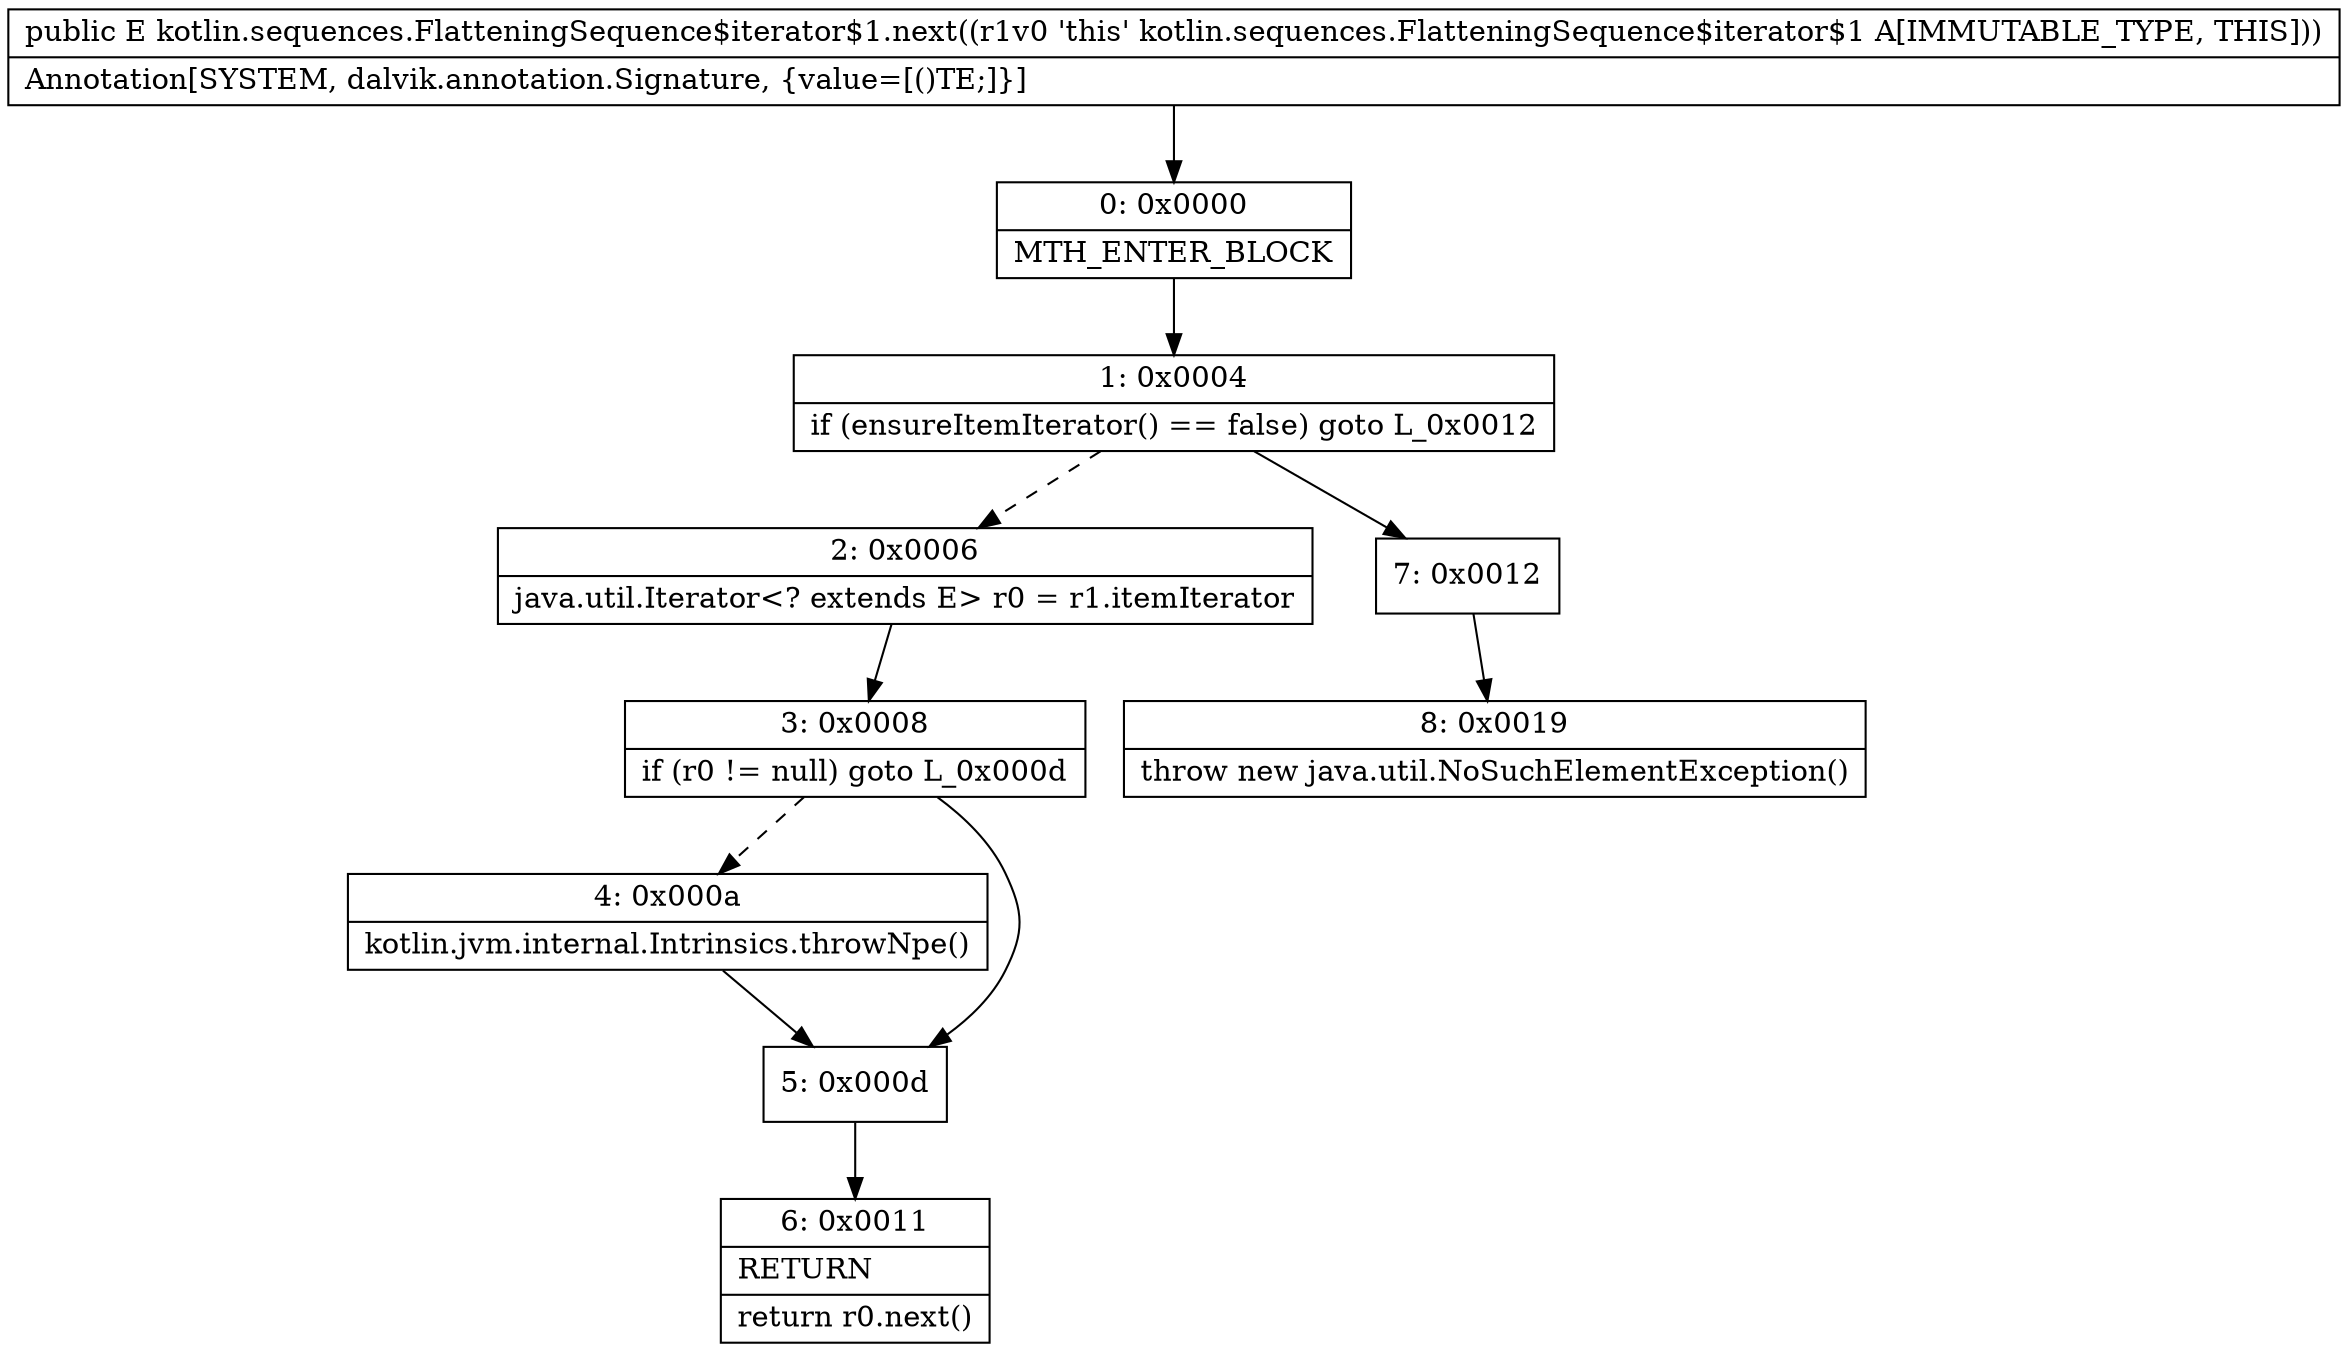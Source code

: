 digraph "CFG forkotlin.sequences.FlatteningSequence$iterator$1.next()Ljava\/lang\/Object;" {
Node_0 [shape=record,label="{0\:\ 0x0000|MTH_ENTER_BLOCK\l}"];
Node_1 [shape=record,label="{1\:\ 0x0004|if (ensureItemIterator() == false) goto L_0x0012\l}"];
Node_2 [shape=record,label="{2\:\ 0x0006|java.util.Iterator\<? extends E\> r0 = r1.itemIterator\l}"];
Node_3 [shape=record,label="{3\:\ 0x0008|if (r0 != null) goto L_0x000d\l}"];
Node_4 [shape=record,label="{4\:\ 0x000a|kotlin.jvm.internal.Intrinsics.throwNpe()\l}"];
Node_5 [shape=record,label="{5\:\ 0x000d}"];
Node_6 [shape=record,label="{6\:\ 0x0011|RETURN\l|return r0.next()\l}"];
Node_7 [shape=record,label="{7\:\ 0x0012}"];
Node_8 [shape=record,label="{8\:\ 0x0019|throw new java.util.NoSuchElementException()\l}"];
MethodNode[shape=record,label="{public E kotlin.sequences.FlatteningSequence$iterator$1.next((r1v0 'this' kotlin.sequences.FlatteningSequence$iterator$1 A[IMMUTABLE_TYPE, THIS]))  | Annotation[SYSTEM, dalvik.annotation.Signature, \{value=[()TE;]\}]\l}"];
MethodNode -> Node_0;
Node_0 -> Node_1;
Node_1 -> Node_2[style=dashed];
Node_1 -> Node_7;
Node_2 -> Node_3;
Node_3 -> Node_4[style=dashed];
Node_3 -> Node_5;
Node_4 -> Node_5;
Node_5 -> Node_6;
Node_7 -> Node_8;
}

